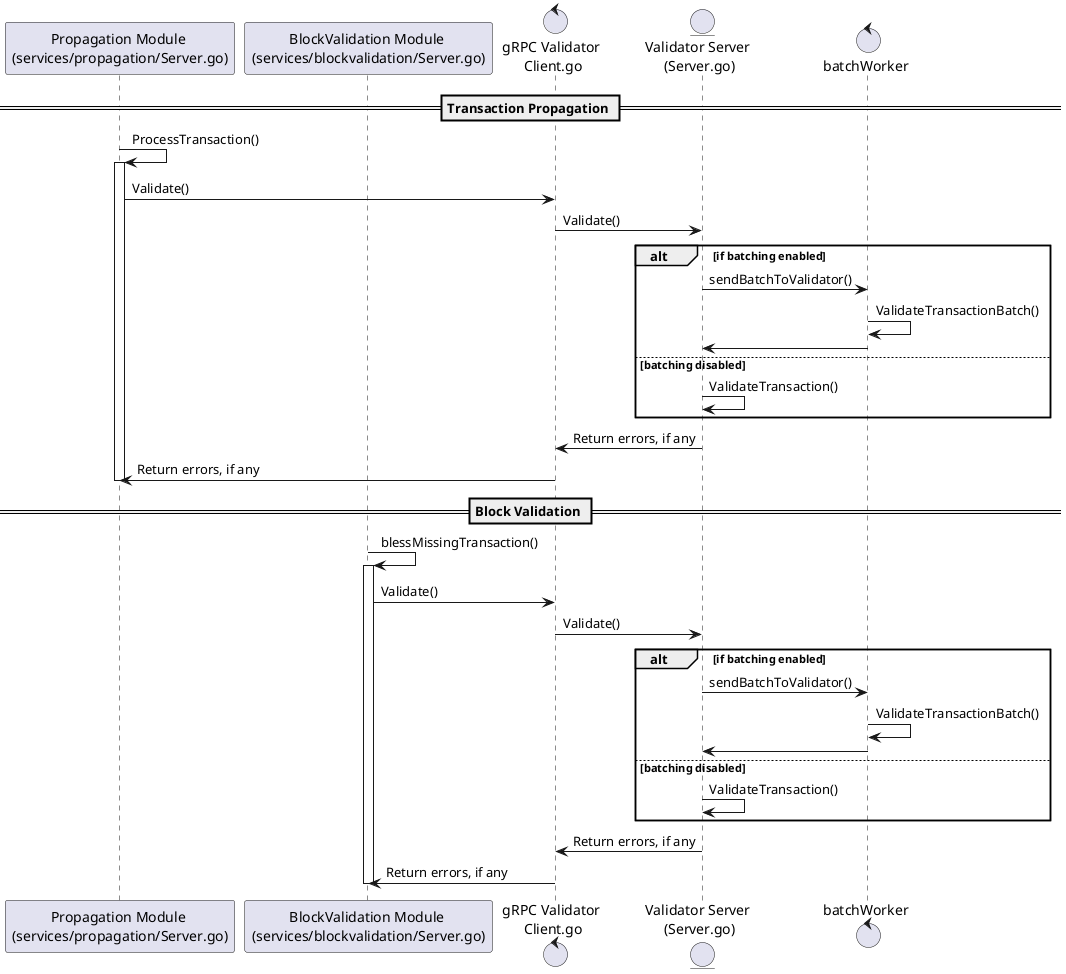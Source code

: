 @startuml
participant "Propagation Module \n(services/propagation/Server.go)" as Propagation
participant "BlockValidation Module \n(services/blockvalidation/Server.go)" as BlockValidation
control "gRPC Validator \nClient.go" as GRPCClient
entity "Validator Server \n(Server.go)" as ValidatorServer
control "batchWorker" as BatchWorker

== Transaction Propagation ==
Propagation -> Propagation: ProcessTransaction()
activate Propagation
Propagation -> GRPCClient: Validate()

GRPCClient -> ValidatorServer: Validate()

alt if batching enabled
    ValidatorServer -> BatchWorker: sendBatchToValidator()
    BatchWorker -> BatchWorker: ValidateTransactionBatch()
    BatchWorker -> ValidatorServer
else batching disabled
    ValidatorServer -> ValidatorServer: ValidateTransaction()
end

ValidatorServer -> GRPCClient: Return errors, if any
GRPCClient -> Propagation: Return errors, if any

deactivate Propagation

== Block Validation ==
BlockValidation -> BlockValidation: blessMissingTransaction()
activate BlockValidation
BlockValidation -> GRPCClient: Validate()

GRPCClient -> ValidatorServer: Validate()

alt if batching enabled
    ValidatorServer -> BatchWorker: sendBatchToValidator()
    BatchWorker -> BatchWorker: ValidateTransactionBatch()
    BatchWorker -> ValidatorServer
else batching disabled
    ValidatorServer -> ValidatorServer: ValidateTransaction()
end

ValidatorServer -> GRPCClient: Return errors, if any
GRPCClient -> BlockValidation: Return errors, if any

deactivate BlockValidation
@enduml
